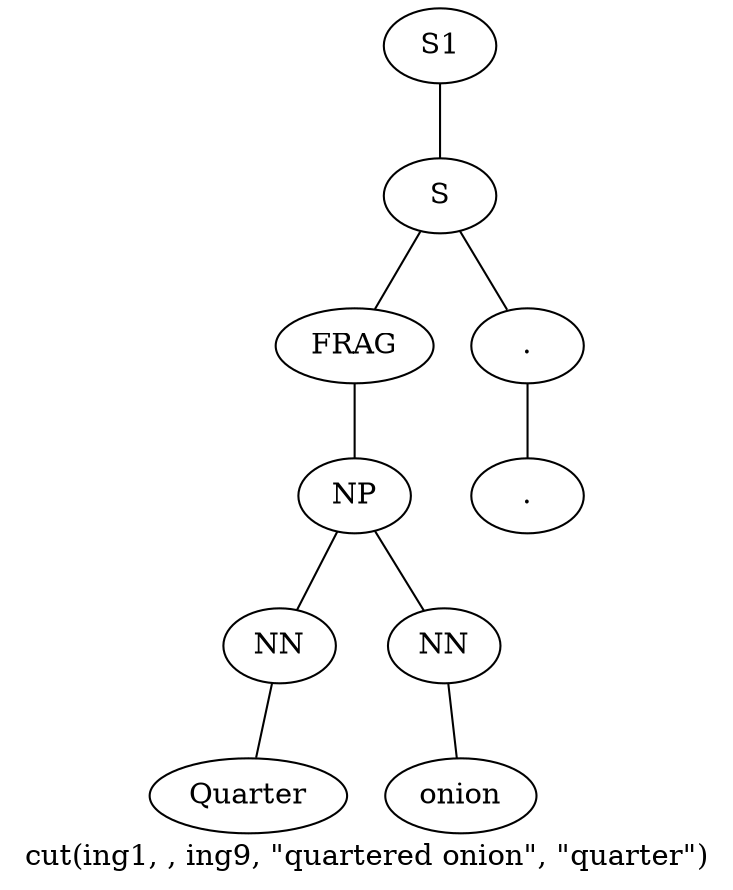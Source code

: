 graph SyntaxGraph {
	label = "cut(ing1, , ing9, \"quartered onion\", \"quarter\")";
	Node0 [label="S1"];
	Node1 [label="S"];
	Node2 [label="FRAG"];
	Node3 [label="NP"];
	Node4 [label="NN"];
	Node5 [label="Quarter"];
	Node6 [label="NN"];
	Node7 [label="onion"];
	Node8 [label="."];
	Node9 [label="."];

	Node0 -- Node1;
	Node1 -- Node2;
	Node1 -- Node8;
	Node2 -- Node3;
	Node3 -- Node4;
	Node3 -- Node6;
	Node4 -- Node5;
	Node6 -- Node7;
	Node8 -- Node9;
}